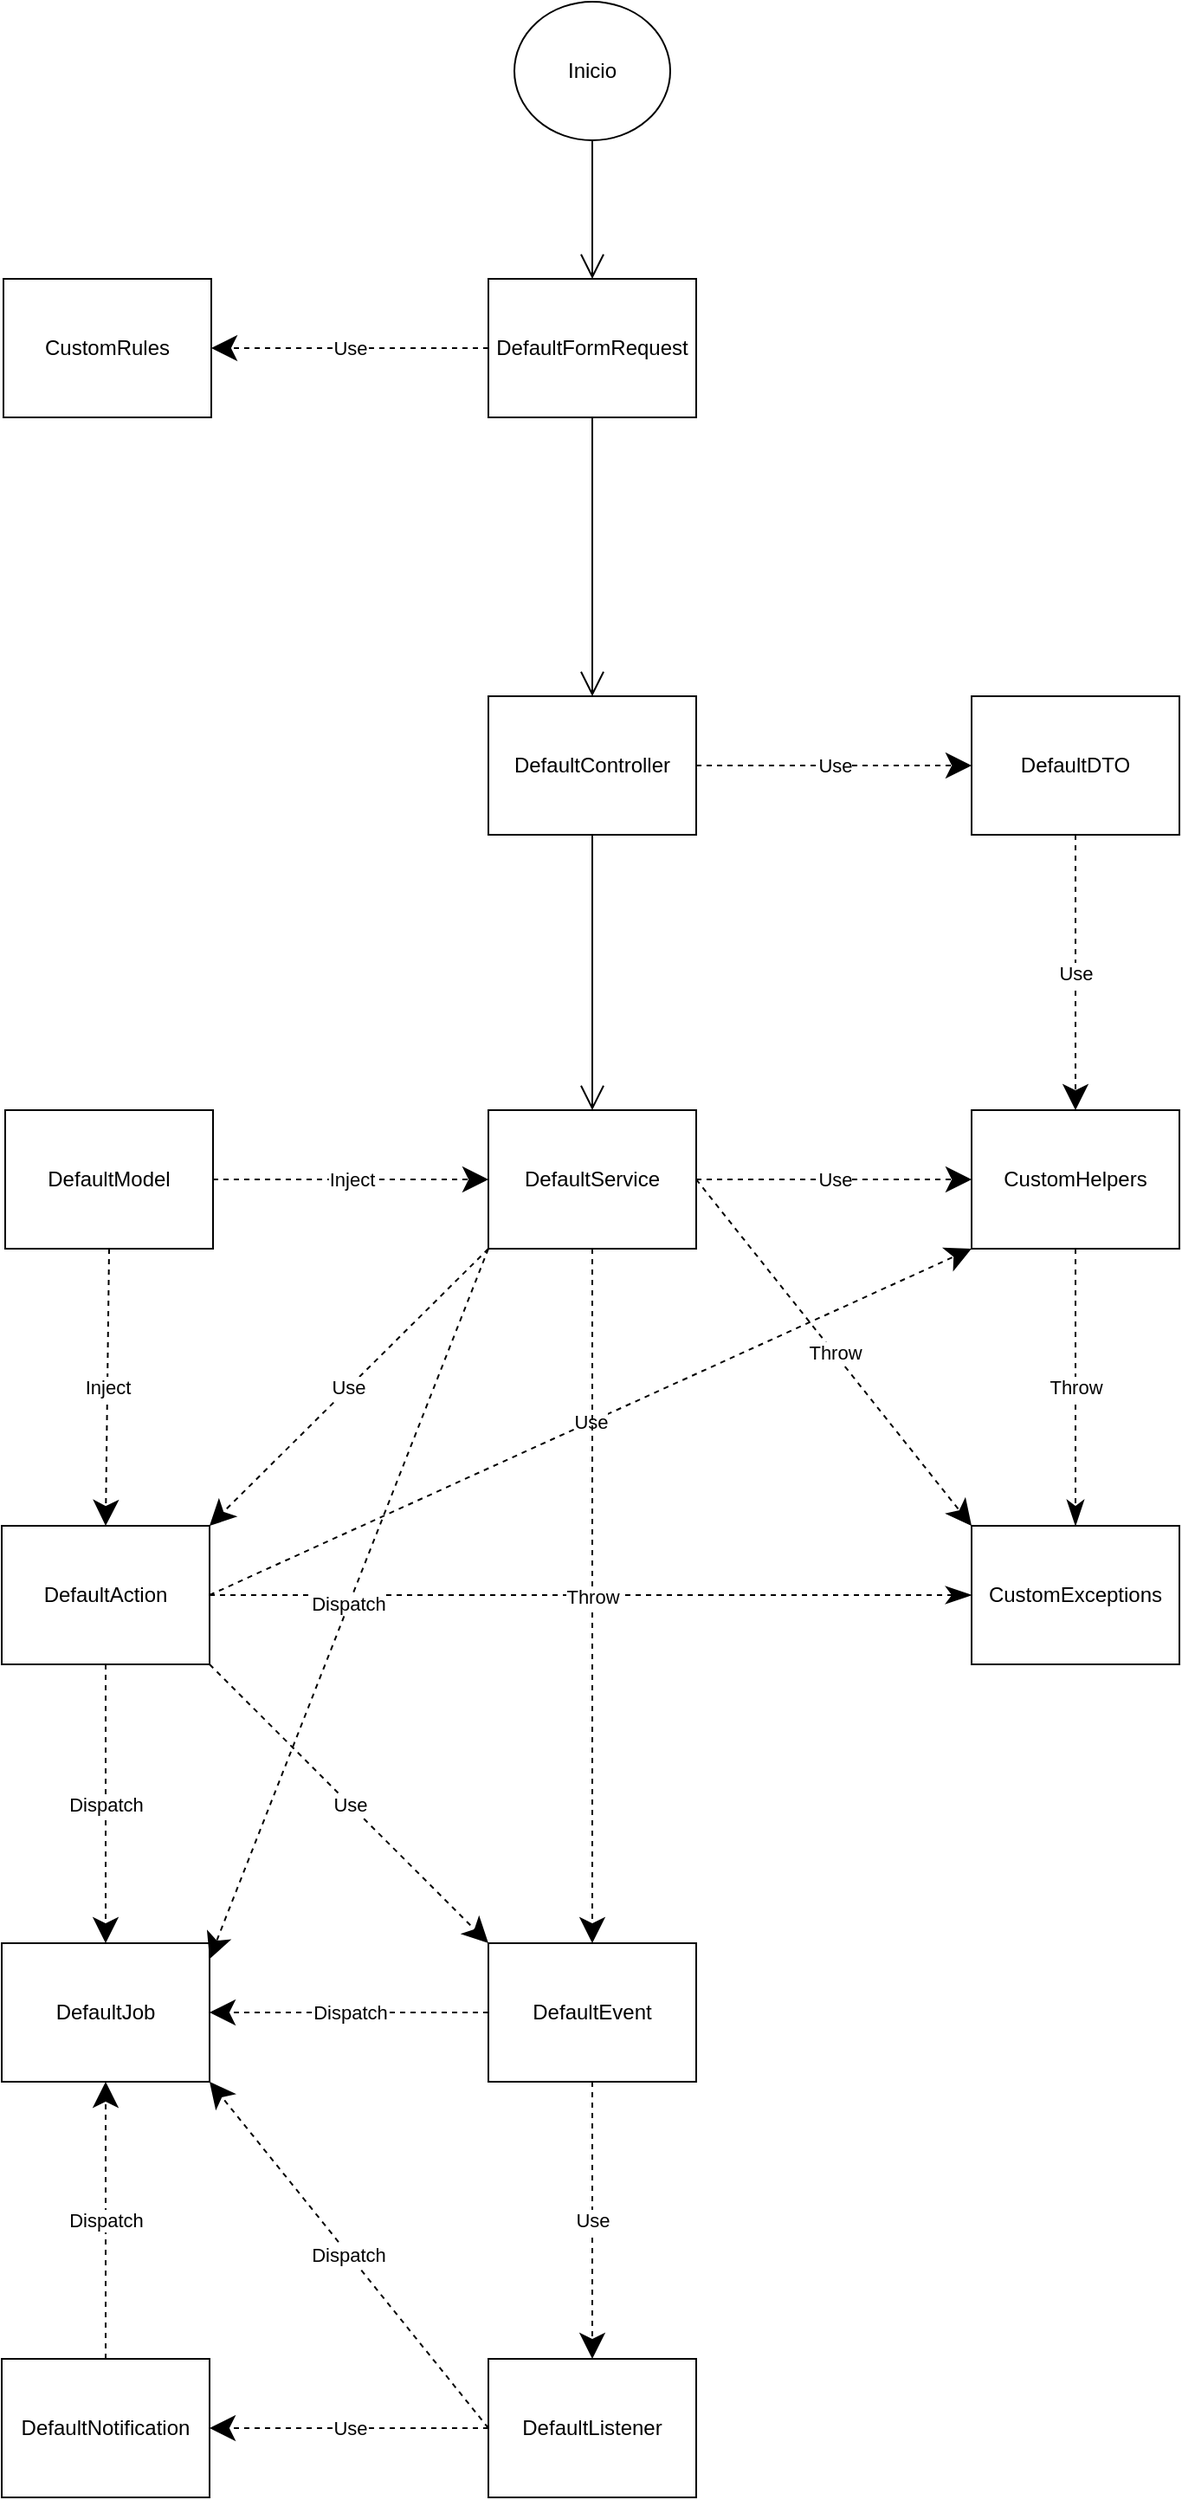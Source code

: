 <mxfile version="23.1.6" type="github">
  <diagram name="Página-1" id="W2Vk-HDnspeEn5l7Epgx">
    <mxGraphModel dx="2390" dy="1307" grid="1" gridSize="10" guides="1" tooltips="1" connect="1" arrows="1" fold="1" page="0" pageScale="1" pageWidth="583" pageHeight="827" math="0" shadow="0">
      <root>
        <mxCell id="0" />
        <mxCell id="1" parent="0" />
        <mxCell id="N2iw2MqOz0xrNc7ruZkv-2" value="DefaultController" style="html=1;whiteSpace=wrap;" parent="1" vertex="1">
          <mxGeometry x="400" y="401" width="120" height="80" as="geometry" />
        </mxCell>
        <mxCell id="N2iw2MqOz0xrNc7ruZkv-4" value="DefaultFormRequest" style="html=1;whiteSpace=wrap;" parent="1" vertex="1">
          <mxGeometry x="400" y="160" width="120" height="80" as="geometry" />
        </mxCell>
        <mxCell id="N2iw2MqOz0xrNc7ruZkv-5" value="DefaultService" style="html=1;whiteSpace=wrap;" parent="1" vertex="1">
          <mxGeometry x="400" y="640" width="120" height="80" as="geometry" />
        </mxCell>
        <mxCell id="N2iw2MqOz0xrNc7ruZkv-6" value="DefaultDTO" style="html=1;whiteSpace=wrap;" parent="1" vertex="1">
          <mxGeometry x="679" y="401" width="120" height="80" as="geometry" />
        </mxCell>
        <mxCell id="N2iw2MqOz0xrNc7ruZkv-7" value="DefaultModel" style="html=1;whiteSpace=wrap;" parent="1" vertex="1">
          <mxGeometry x="121" y="640" width="120" height="80" as="geometry" />
        </mxCell>
        <mxCell id="N2iw2MqOz0xrNc7ruZkv-8" value="DefaultAction" style="html=1;whiteSpace=wrap;" parent="1" vertex="1">
          <mxGeometry x="119" y="880" width="120" height="80" as="geometry" />
        </mxCell>
        <mxCell id="N2iw2MqOz0xrNc7ruZkv-9" value="CustomHelpers" style="html=1;whiteSpace=wrap;" parent="1" vertex="1">
          <mxGeometry x="679" y="640" width="120" height="80" as="geometry" />
        </mxCell>
        <mxCell id="N2iw2MqOz0xrNc7ruZkv-10" value="CustomRules" style="html=1;whiteSpace=wrap;" parent="1" vertex="1">
          <mxGeometry x="120" y="160" width="120" height="80" as="geometry" />
        </mxCell>
        <mxCell id="N2iw2MqOz0xrNc7ruZkv-11" style="edgeStyle=orthogonalEdgeStyle;rounded=0;orthogonalLoop=1;jettySize=auto;html=1;exitX=0.5;exitY=1;exitDx=0;exitDy=0;" parent="1" source="N2iw2MqOz0xrNc7ruZkv-2" target="N2iw2MqOz0xrNc7ruZkv-2" edge="1">
          <mxGeometry relative="1" as="geometry" />
        </mxCell>
        <mxCell id="N2iw2MqOz0xrNc7ruZkv-12" value="" style="endArrow=open;endFill=1;endSize=12;html=1;rounded=0;exitX=0.5;exitY=1;exitDx=0;exitDy=0;entryX=0.5;entryY=0;entryDx=0;entryDy=0;" parent="1" source="N2iw2MqOz0xrNc7ruZkv-4" target="N2iw2MqOz0xrNc7ruZkv-2" edge="1">
          <mxGeometry width="160" relative="1" as="geometry">
            <mxPoint x="451" y="83" as="sourcePoint" />
            <mxPoint x="461" y="363" as="targetPoint" />
          </mxGeometry>
        </mxCell>
        <mxCell id="N2iw2MqOz0xrNc7ruZkv-14" value="" style="endArrow=open;endFill=1;endSize=12;html=1;rounded=0;exitX=0.5;exitY=1;exitDx=0;exitDy=0;entryX=0.5;entryY=0;entryDx=0;entryDy=0;" parent="1" source="N2iw2MqOz0xrNc7ruZkv-2" target="N2iw2MqOz0xrNc7ruZkv-5" edge="1">
          <mxGeometry width="160" relative="1" as="geometry">
            <mxPoint x="231" y="552" as="sourcePoint" />
            <mxPoint x="391" y="552" as="targetPoint" />
          </mxGeometry>
        </mxCell>
        <mxCell id="N2iw2MqOz0xrNc7ruZkv-25" value="Inicio" style="ellipse;whiteSpace=wrap;html=1;" parent="1" vertex="1">
          <mxGeometry x="415" width="90" height="80" as="geometry" />
        </mxCell>
        <mxCell id="N2iw2MqOz0xrNc7ruZkv-26" value="" style="endArrow=open;endFill=1;endSize=12;html=1;rounded=0;exitX=0.5;exitY=1;exitDx=0;exitDy=0;entryX=0.5;entryY=0;entryDx=0;entryDy=0;" parent="1" source="N2iw2MqOz0xrNc7ruZkv-25" target="N2iw2MqOz0xrNc7ruZkv-4" edge="1">
          <mxGeometry width="160" relative="1" as="geometry">
            <mxPoint x="250" y="183" as="sourcePoint" />
            <mxPoint x="410" y="183" as="targetPoint" />
          </mxGeometry>
        </mxCell>
        <mxCell id="N2iw2MqOz0xrNc7ruZkv-27" value="CustomExceptions" style="html=1;whiteSpace=wrap;" parent="1" vertex="1">
          <mxGeometry x="679" y="880" width="120" height="80" as="geometry" />
        </mxCell>
        <mxCell id="N2iw2MqOz0xrNc7ruZkv-34" value="Throw" style="endArrow=classic;endSize=12;dashed=1;html=1;rounded=0;exitX=1;exitY=0.5;exitDx=0;exitDy=0;entryX=0;entryY=0;entryDx=0;entryDy=0;endFill=1;" parent="1" source="N2iw2MqOz0xrNc7ruZkv-5" target="N2iw2MqOz0xrNc7ruZkv-27" edge="1">
          <mxGeometry width="160" relative="1" as="geometry">
            <mxPoint x="229" y="490" as="sourcePoint" />
            <mxPoint x="150" y="490" as="targetPoint" />
          </mxGeometry>
        </mxCell>
        <mxCell id="N2iw2MqOz0xrNc7ruZkv-35" value="Use" style="endArrow=classicThin;endSize=12;dashed=1;html=1;rounded=0;entryX=0;entryY=0.5;entryDx=0;entryDy=0;exitX=1;exitY=0.5;exitDx=0;exitDy=0;endFill=1;" parent="1" source="N2iw2MqOz0xrNc7ruZkv-8" target="N2iw2MqOz0xrNc7ruZkv-27" edge="1">
          <mxGeometry width="160" relative="1" as="geometry">
            <mxPoint x="111" y="799" as="sourcePoint" />
            <mxPoint x="161" y="570" as="targetPoint" />
          </mxGeometry>
        </mxCell>
        <mxCell id="N2iw2MqOz0xrNc7ruZkv-38" value="Inject" style="endArrow=classic;endSize=12;dashed=1;html=1;rounded=0;exitX=1;exitY=0.5;exitDx=0;exitDy=0;entryX=0;entryY=0.5;entryDx=0;entryDy=0;endFill=1;" parent="1" source="N2iw2MqOz0xrNc7ruZkv-7" target="N2iw2MqOz0xrNc7ruZkv-5" edge="1">
          <mxGeometry width="160" relative="1" as="geometry">
            <mxPoint x="-40" y="660" as="sourcePoint" />
            <mxPoint x="120" y="660" as="targetPoint" />
          </mxGeometry>
        </mxCell>
        <mxCell id="N2iw2MqOz0xrNc7ruZkv-39" value="Inject" style="endArrow=classic;endSize=12;dashed=1;html=1;rounded=0;exitX=0.5;exitY=1;exitDx=0;exitDy=0;entryX=0.5;entryY=0;entryDx=0;entryDy=0;endFill=1;" parent="1" source="N2iw2MqOz0xrNc7ruZkv-7" target="N2iw2MqOz0xrNc7ruZkv-8" edge="1">
          <mxGeometry width="160" relative="1" as="geometry">
            <mxPoint x="240" y="690" as="sourcePoint" />
            <mxPoint x="327" y="690" as="targetPoint" />
          </mxGeometry>
        </mxCell>
        <mxCell id="N2iw2MqOz0xrNc7ruZkv-41" value="Use" style="endArrow=classic;endSize=12;dashed=1;html=1;rounded=0;exitX=0.5;exitY=1;exitDx=0;exitDy=0;endFill=1;" parent="1" source="N2iw2MqOz0xrNc7ruZkv-6" target="N2iw2MqOz0xrNc7ruZkv-9" edge="1">
          <mxGeometry width="160" relative="1" as="geometry">
            <mxPoint x="538" y="332" as="sourcePoint" />
            <mxPoint x="691" y="332" as="targetPoint" />
          </mxGeometry>
        </mxCell>
        <mxCell id="N2iw2MqOz0xrNc7ruZkv-42" value="Use" style="endArrow=classic;endSize=12;dashed=1;html=1;rounded=0;exitX=1;exitY=0.5;exitDx=0;exitDy=0;endFill=1;entryX=0;entryY=0.5;entryDx=0;entryDy=0;" parent="1" source="N2iw2MqOz0xrNc7ruZkv-5" target="N2iw2MqOz0xrNc7ruZkv-9" edge="1">
          <mxGeometry width="160" relative="1" as="geometry">
            <mxPoint x="669" y="571" as="sourcePoint" />
            <mxPoint x="669" y="730" as="targetPoint" />
          </mxGeometry>
        </mxCell>
        <mxCell id="N2iw2MqOz0xrNc7ruZkv-43" value="Use" style="endArrow=classic;endSize=12;dashed=1;html=1;rounded=0;exitX=1;exitY=0.5;exitDx=0;exitDy=0;endFill=1;entryX=0;entryY=1;entryDx=0;entryDy=0;" parent="1" source="N2iw2MqOz0xrNc7ruZkv-8" target="N2iw2MqOz0xrNc7ruZkv-9" edge="1">
          <mxGeometry width="160" relative="1" as="geometry">
            <mxPoint x="374" y="730" as="sourcePoint" />
            <mxPoint x="527" y="810" as="targetPoint" />
          </mxGeometry>
        </mxCell>
        <mxCell id="N2iw2MqOz0xrNc7ruZkv-44" value="Use" style="endArrow=classic;endSize=12;dashed=1;html=1;rounded=0;exitX=1;exitY=0.5;exitDx=0;exitDy=0;endFill=1;entryX=0;entryY=0.5;entryDx=0;entryDy=0;" parent="1" source="N2iw2MqOz0xrNc7ruZkv-2" target="N2iw2MqOz0xrNc7ruZkv-6" edge="1">
          <mxGeometry width="160" relative="1" as="geometry">
            <mxPoint x="512" y="293" as="sourcePoint" />
            <mxPoint x="610" y="293" as="targetPoint" />
          </mxGeometry>
        </mxCell>
        <mxCell id="N2iw2MqOz0xrNc7ruZkv-47" value="DefaultEvent" style="html=1;whiteSpace=wrap;" parent="1" vertex="1">
          <mxGeometry x="400" y="1121" width="120" height="80" as="geometry" />
        </mxCell>
        <mxCell id="N2iw2MqOz0xrNc7ruZkv-49" value="DefaultJob" style="html=1;whiteSpace=wrap;" parent="1" vertex="1">
          <mxGeometry x="119" y="1121" width="120" height="80" as="geometry" />
        </mxCell>
        <mxCell id="N2iw2MqOz0xrNc7ruZkv-50" value="DefaultListener" style="html=1;whiteSpace=wrap;" parent="1" vertex="1">
          <mxGeometry x="400" y="1361" width="120" height="80" as="geometry" />
        </mxCell>
        <mxCell id="N2iw2MqOz0xrNc7ruZkv-53" value="Use" style="endArrow=classic;endSize=12;dashed=1;html=1;rounded=0;exitX=0;exitY=1;exitDx=0;exitDy=0;endFill=1;entryX=1;entryY=0;entryDx=0;entryDy=0;" parent="1" source="N2iw2MqOz0xrNc7ruZkv-5" target="N2iw2MqOz0xrNc7ruZkv-8" edge="1">
          <mxGeometry width="160" relative="1" as="geometry">
            <mxPoint x="251" y="850" as="sourcePoint" />
            <mxPoint x="530" y="810" as="targetPoint" />
          </mxGeometry>
        </mxCell>
        <mxCell id="N2iw2MqOz0xrNc7ruZkv-54" value="Throw" style="endArrow=classic;endSize=12;dashed=1;html=1;rounded=0;endFill=1;entryX=0.5;entryY=0;entryDx=0;entryDy=0;exitX=0.5;exitY=1;exitDx=0;exitDy=0;" parent="1" source="N2iw2MqOz0xrNc7ruZkv-5" target="N2iw2MqOz0xrNc7ruZkv-47" edge="1">
          <mxGeometry width="160" relative="1" as="geometry">
            <mxPoint x="521" y="483" as="sourcePoint" />
            <mxPoint x="609" y="531" as="targetPoint" />
          </mxGeometry>
        </mxCell>
        <mxCell id="N2iw2MqOz0xrNc7ruZkv-55" value="Use" style="endArrow=classic;endSize=12;dashed=1;html=1;rounded=0;endFill=1;exitX=0.5;exitY=1;exitDx=0;exitDy=0;" parent="1" source="N2iw2MqOz0xrNc7ruZkv-47" target="N2iw2MqOz0xrNc7ruZkv-50" edge="1">
          <mxGeometry width="160" relative="1" as="geometry">
            <mxPoint x="599" y="1161" as="sourcePoint" />
            <mxPoint x="529" y="1221" as="targetPoint" />
          </mxGeometry>
        </mxCell>
        <mxCell id="N2iw2MqOz0xrNc7ruZkv-56" value="Dispatch" style="endArrow=classic;endSize=12;dashed=1;html=1;rounded=0;endFill=1;exitX=0;exitY=0.5;exitDx=0;exitDy=0;entryX=1;entryY=1;entryDx=0;entryDy=0;" parent="1" source="N2iw2MqOz0xrNc7ruZkv-50" target="N2iw2MqOz0xrNc7ruZkv-49" edge="1">
          <mxGeometry x="0.001" width="160" relative="1" as="geometry">
            <mxPoint x="309" y="1451" as="sourcePoint" />
            <mxPoint x="209.0" y="1211" as="targetPoint" />
            <mxPoint as="offset" />
          </mxGeometry>
        </mxCell>
        <mxCell id="N2iw2MqOz0xrNc7ruZkv-57" value="Dispatch" style="endArrow=classic;endSize=12;dashed=1;html=1;rounded=0;endFill=1;entryX=1;entryY=0.114;entryDx=0;entryDy=0;exitX=0;exitY=1;exitDx=0;exitDy=0;entryPerimeter=0;" parent="1" source="N2iw2MqOz0xrNc7ruZkv-5" target="N2iw2MqOz0xrNc7ruZkv-49" edge="1">
          <mxGeometry width="160" relative="1" as="geometry">
            <mxPoint x="451" y="493" as="sourcePoint" />
            <mxPoint x="731" y="373" as="targetPoint" />
          </mxGeometry>
        </mxCell>
        <mxCell id="N2iw2MqOz0xrNc7ruZkv-59" value="Dispatch" style="endArrow=classic;endSize=12;dashed=1;html=1;rounded=0;endFill=1;exitX=0;exitY=0.5;exitDx=0;exitDy=0;entryX=1;entryY=0.5;entryDx=0;entryDy=0;" parent="1" source="N2iw2MqOz0xrNc7ruZkv-47" target="N2iw2MqOz0xrNc7ruZkv-49" edge="1">
          <mxGeometry width="160" relative="1" as="geometry">
            <mxPoint x="329" y="1331" as="sourcePoint" />
            <mxPoint x="184" y="1212" as="targetPoint" />
          </mxGeometry>
        </mxCell>
        <mxCell id="N2iw2MqOz0xrNc7ruZkv-61" value="Dispatch" style="endArrow=classic;endSize=12;dashed=1;html=1;rounded=0;endFill=1;exitX=0.5;exitY=1;exitDx=0;exitDy=0;entryX=0.5;entryY=0;entryDx=0;entryDy=0;" parent="1" source="N2iw2MqOz0xrNc7ruZkv-8" target="N2iw2MqOz0xrNc7ruZkv-49" edge="1">
          <mxGeometry width="160" relative="1" as="geometry">
            <mxPoint x="329" y="1093" as="sourcePoint" />
            <mxPoint x="249" y="1093" as="targetPoint" />
          </mxGeometry>
        </mxCell>
        <mxCell id="N2iw2MqOz0xrNc7ruZkv-62" value="Use" style="endArrow=classic;endSize=12;dashed=1;html=1;rounded=0;endFill=1;entryX=0;entryY=0;entryDx=0;entryDy=0;exitX=1;exitY=1;exitDx=0;exitDy=0;" parent="1" source="N2iw2MqOz0xrNc7ruZkv-8" target="N2iw2MqOz0xrNc7ruZkv-47" edge="1">
          <mxGeometry width="160" relative="1" as="geometry">
            <mxPoint x="388" y="810" as="sourcePoint" />
            <mxPoint x="389" y="1053" as="targetPoint" />
          </mxGeometry>
        </mxCell>
        <mxCell id="N2iw2MqOz0xrNc7ruZkv-63" value="DefaultNotification" style="html=1;whiteSpace=wrap;" parent="1" vertex="1">
          <mxGeometry x="119" y="1361" width="120" height="80" as="geometry" />
        </mxCell>
        <mxCell id="N2iw2MqOz0xrNc7ruZkv-64" value="Use" style="endArrow=classic;endSize=12;dashed=1;html=1;rounded=0;endFill=1;exitX=0;exitY=0.5;exitDx=0;exitDy=0;entryX=1;entryY=0.5;entryDx=0;entryDy=0;" parent="1" source="N2iw2MqOz0xrNc7ruZkv-50" target="N2iw2MqOz0xrNc7ruZkv-63" edge="1">
          <mxGeometry width="160" relative="1" as="geometry">
            <mxPoint x="429" y="1251" as="sourcePoint" />
            <mxPoint x="429" y="1371" as="targetPoint" />
          </mxGeometry>
        </mxCell>
        <mxCell id="N2iw2MqOz0xrNc7ruZkv-65" value="Dispatch" style="endArrow=classic;endSize=12;dashed=1;html=1;rounded=0;endFill=1;exitX=0.5;exitY=0;exitDx=0;exitDy=0;entryX=0.5;entryY=1;entryDx=0;entryDy=0;" parent="1" source="N2iw2MqOz0xrNc7ruZkv-63" target="N2iw2MqOz0xrNc7ruZkv-49" edge="1">
          <mxGeometry x="0.001" width="160" relative="1" as="geometry">
            <mxPoint x="369" y="1371" as="sourcePoint" />
            <mxPoint x="249" y="1211" as="targetPoint" />
            <mxPoint as="offset" />
          </mxGeometry>
        </mxCell>
        <mxCell id="zocIjHH5jfeHw0Irw8Yy-3" value="Use" style="endArrow=classic;endSize=12;dashed=1;html=1;rounded=0;exitX=0;exitY=0.5;exitDx=0;exitDy=0;entryX=1;entryY=0.5;entryDx=0;entryDy=0;endFill=1;" edge="1" parent="1" source="N2iw2MqOz0xrNc7ruZkv-4" target="N2iw2MqOz0xrNc7ruZkv-10">
          <mxGeometry width="160" relative="1" as="geometry">
            <mxPoint x="368" y="410" as="sourcePoint" />
            <mxPoint x="9" y="410" as="targetPoint" />
          </mxGeometry>
        </mxCell>
        <mxCell id="zocIjHH5jfeHw0Irw8Yy-4" value="Throw" style="endArrow=classicThin;endSize=12;dashed=1;html=1;rounded=0;entryX=0.5;entryY=0;entryDx=0;entryDy=0;exitX=0.5;exitY=1;exitDx=0;exitDy=0;endFill=1;" edge="1" parent="1" source="N2iw2MqOz0xrNc7ruZkv-9" target="N2iw2MqOz0xrNc7ruZkv-27">
          <mxGeometry width="160" relative="1" as="geometry">
            <mxPoint x="329" y="850" as="sourcePoint" />
            <mxPoint x="890" y="690" as="targetPoint" />
          </mxGeometry>
        </mxCell>
      </root>
    </mxGraphModel>
  </diagram>
</mxfile>

